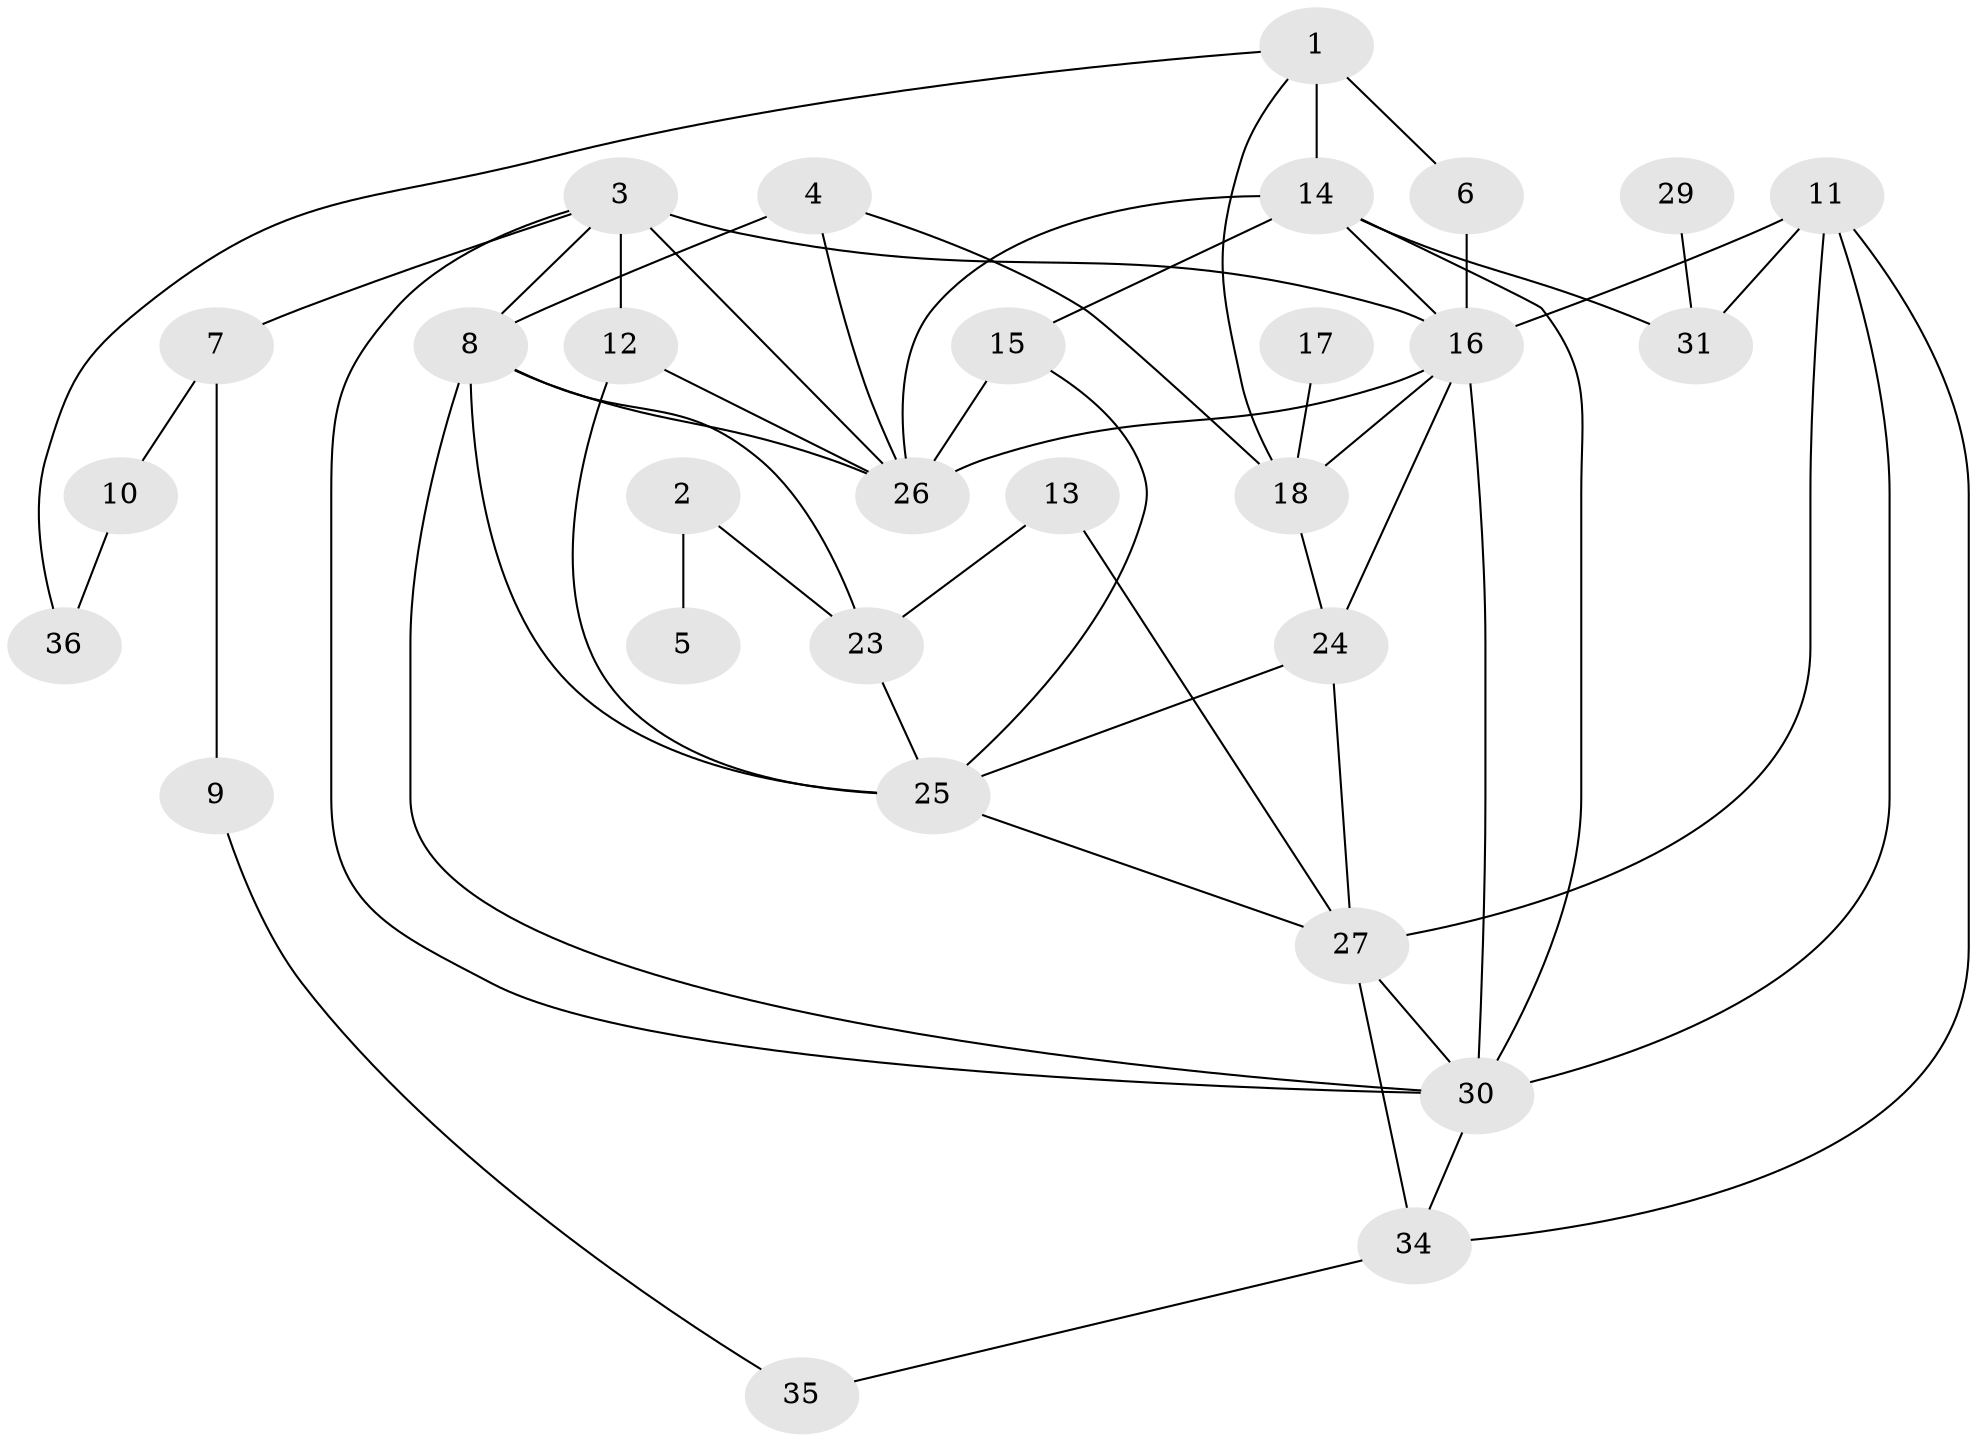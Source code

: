 // original degree distribution, {2: 0.22535211267605634, 1: 0.1267605633802817, 3: 0.22535211267605634, 5: 0.11267605633802817, 4: 0.15492957746478872, 0: 0.09859154929577464, 6: 0.04225352112676056, 7: 0.014084507042253521}
// Generated by graph-tools (version 1.1) at 2025/33/03/09/25 02:33:45]
// undirected, 29 vertices, 55 edges
graph export_dot {
graph [start="1"]
  node [color=gray90,style=filled];
  1;
  2;
  3;
  4;
  5;
  6;
  7;
  8;
  9;
  10;
  11;
  12;
  13;
  14;
  15;
  16;
  17;
  18;
  23;
  24;
  25;
  26;
  27;
  29;
  30;
  31;
  34;
  35;
  36;
  1 -- 6 [weight=1.0];
  1 -- 14 [weight=2.0];
  1 -- 18 [weight=1.0];
  1 -- 36 [weight=1.0];
  2 -- 5 [weight=1.0];
  2 -- 23 [weight=1.0];
  3 -- 7 [weight=1.0];
  3 -- 8 [weight=3.0];
  3 -- 12 [weight=1.0];
  3 -- 16 [weight=1.0];
  3 -- 26 [weight=4.0];
  3 -- 30 [weight=1.0];
  4 -- 8 [weight=2.0];
  4 -- 18 [weight=1.0];
  4 -- 26 [weight=2.0];
  6 -- 16 [weight=1.0];
  7 -- 9 [weight=1.0];
  7 -- 10 [weight=1.0];
  8 -- 23 [weight=1.0];
  8 -- 25 [weight=1.0];
  8 -- 26 [weight=2.0];
  8 -- 30 [weight=1.0];
  9 -- 35 [weight=1.0];
  10 -- 36 [weight=1.0];
  11 -- 16 [weight=1.0];
  11 -- 27 [weight=1.0];
  11 -- 30 [weight=1.0];
  11 -- 31 [weight=1.0];
  11 -- 34 [weight=1.0];
  12 -- 25 [weight=1.0];
  12 -- 26 [weight=1.0];
  13 -- 23 [weight=1.0];
  13 -- 27 [weight=1.0];
  14 -- 15 [weight=1.0];
  14 -- 16 [weight=1.0];
  14 -- 26 [weight=1.0];
  14 -- 30 [weight=2.0];
  14 -- 31 [weight=1.0];
  15 -- 25 [weight=1.0];
  15 -- 26 [weight=1.0];
  16 -- 18 [weight=1.0];
  16 -- 24 [weight=1.0];
  16 -- 26 [weight=2.0];
  16 -- 30 [weight=1.0];
  17 -- 18 [weight=1.0];
  18 -- 24 [weight=1.0];
  23 -- 25 [weight=1.0];
  24 -- 25 [weight=1.0];
  24 -- 27 [weight=1.0];
  25 -- 27 [weight=1.0];
  27 -- 30 [weight=1.0];
  27 -- 34 [weight=1.0];
  29 -- 31 [weight=1.0];
  30 -- 34 [weight=1.0];
  34 -- 35 [weight=1.0];
}
